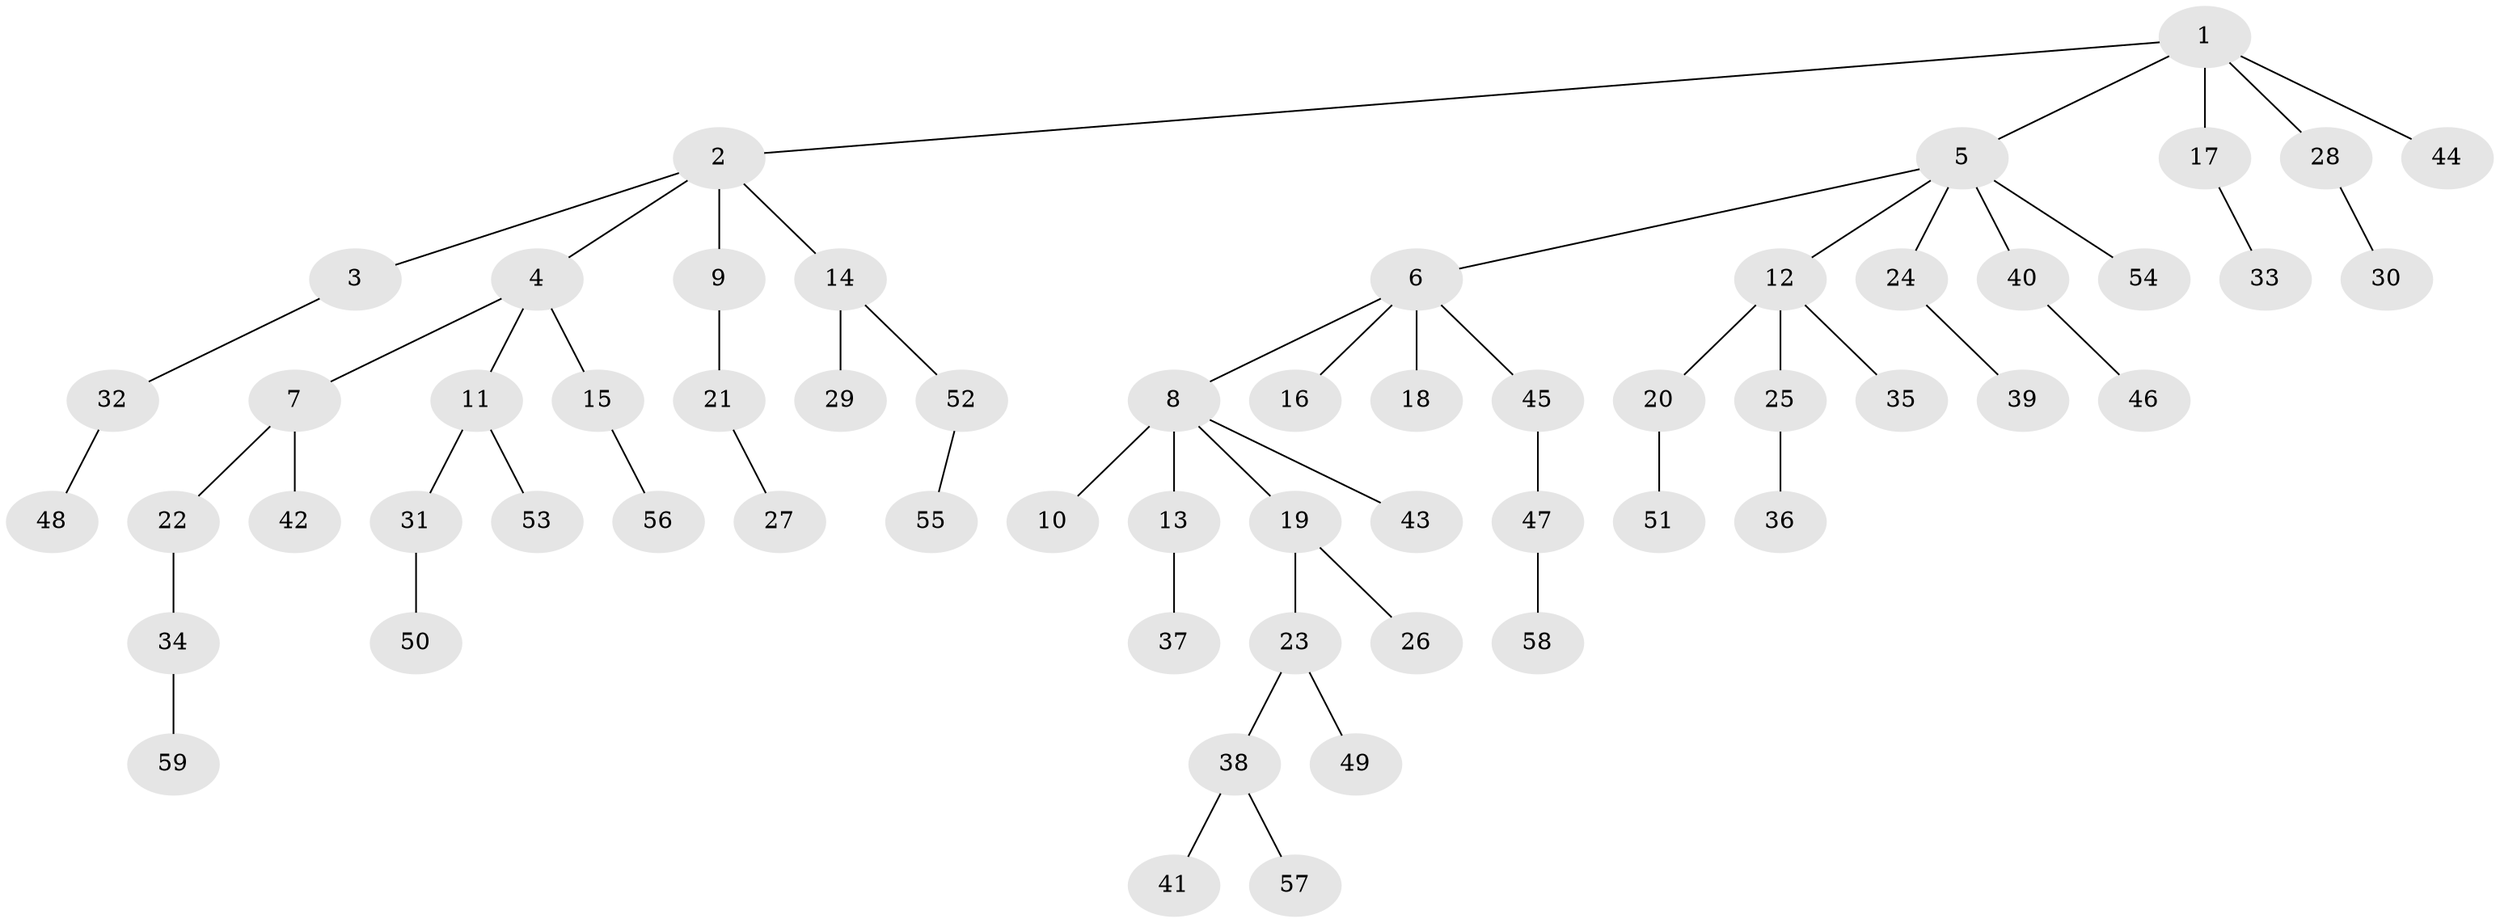 // coarse degree distribution, {4: 0.1388888888888889, 6: 0.05555555555555555, 2: 0.25, 1: 0.5555555555555556}
// Generated by graph-tools (version 1.1) at 2025/52/02/27/25 19:52:10]
// undirected, 59 vertices, 58 edges
graph export_dot {
graph [start="1"]
  node [color=gray90,style=filled];
  1;
  2;
  3;
  4;
  5;
  6;
  7;
  8;
  9;
  10;
  11;
  12;
  13;
  14;
  15;
  16;
  17;
  18;
  19;
  20;
  21;
  22;
  23;
  24;
  25;
  26;
  27;
  28;
  29;
  30;
  31;
  32;
  33;
  34;
  35;
  36;
  37;
  38;
  39;
  40;
  41;
  42;
  43;
  44;
  45;
  46;
  47;
  48;
  49;
  50;
  51;
  52;
  53;
  54;
  55;
  56;
  57;
  58;
  59;
  1 -- 2;
  1 -- 5;
  1 -- 17;
  1 -- 28;
  1 -- 44;
  2 -- 3;
  2 -- 4;
  2 -- 9;
  2 -- 14;
  3 -- 32;
  4 -- 7;
  4 -- 11;
  4 -- 15;
  5 -- 6;
  5 -- 12;
  5 -- 24;
  5 -- 40;
  5 -- 54;
  6 -- 8;
  6 -- 16;
  6 -- 18;
  6 -- 45;
  7 -- 22;
  7 -- 42;
  8 -- 10;
  8 -- 13;
  8 -- 19;
  8 -- 43;
  9 -- 21;
  11 -- 31;
  11 -- 53;
  12 -- 20;
  12 -- 25;
  12 -- 35;
  13 -- 37;
  14 -- 29;
  14 -- 52;
  15 -- 56;
  17 -- 33;
  19 -- 23;
  19 -- 26;
  20 -- 51;
  21 -- 27;
  22 -- 34;
  23 -- 38;
  23 -- 49;
  24 -- 39;
  25 -- 36;
  28 -- 30;
  31 -- 50;
  32 -- 48;
  34 -- 59;
  38 -- 41;
  38 -- 57;
  40 -- 46;
  45 -- 47;
  47 -- 58;
  52 -- 55;
}
